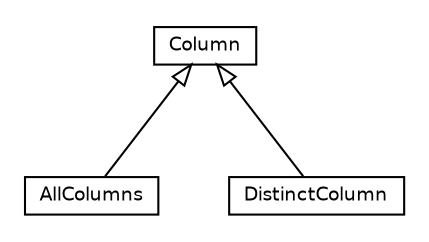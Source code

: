 #!/usr/local/bin/dot
#
# Class diagram 
# Generated by UMLGraph version R5_6 (http://www.umlgraph.org/)
#

digraph G {
	edge [fontname="Helvetica",fontsize=10,labelfontname="Helvetica",labelfontsize=10];
	node [fontname="Helvetica",fontsize=10,shape=plaintext];
	nodesep=0.25;
	ranksep=0.5;
	// net.ljcomputing.sql.identifier.column.AllColumns
	c225 [label=<<table title="net.ljcomputing.sql.identifier.column.AllColumns" border="0" cellborder="1" cellspacing="0" cellpadding="2" port="p" href="./AllColumns.html">
		<tr><td><table border="0" cellspacing="0" cellpadding="1">
<tr><td align="center" balign="center"> AllColumns </td></tr>
		</table></td></tr>
		</table>>, URL="./AllColumns.html", fontname="Helvetica", fontcolor="black", fontsize=9.0];
	// net.ljcomputing.sql.identifier.column.Column
	c226 [label=<<table title="net.ljcomputing.sql.identifier.column.Column" border="0" cellborder="1" cellspacing="0" cellpadding="2" port="p" href="./Column.html">
		<tr><td><table border="0" cellspacing="0" cellpadding="1">
<tr><td align="center" balign="center"> Column </td></tr>
		</table></td></tr>
		</table>>, URL="./Column.html", fontname="Helvetica", fontcolor="black", fontsize=9.0];
	// net.ljcomputing.sql.identifier.column.DistinctColumn
	c227 [label=<<table title="net.ljcomputing.sql.identifier.column.DistinctColumn" border="0" cellborder="1" cellspacing="0" cellpadding="2" port="p" href="./DistinctColumn.html">
		<tr><td><table border="0" cellspacing="0" cellpadding="1">
<tr><td align="center" balign="center"> DistinctColumn </td></tr>
		</table></td></tr>
		</table>>, URL="./DistinctColumn.html", fontname="Helvetica", fontcolor="black", fontsize=9.0];
	//net.ljcomputing.sql.identifier.column.AllColumns extends net.ljcomputing.sql.identifier.column.Column
	c226:p -> c225:p [dir=back,arrowtail=empty];
	//net.ljcomputing.sql.identifier.column.DistinctColumn extends net.ljcomputing.sql.identifier.column.Column
	c226:p -> c227:p [dir=back,arrowtail=empty];
}

